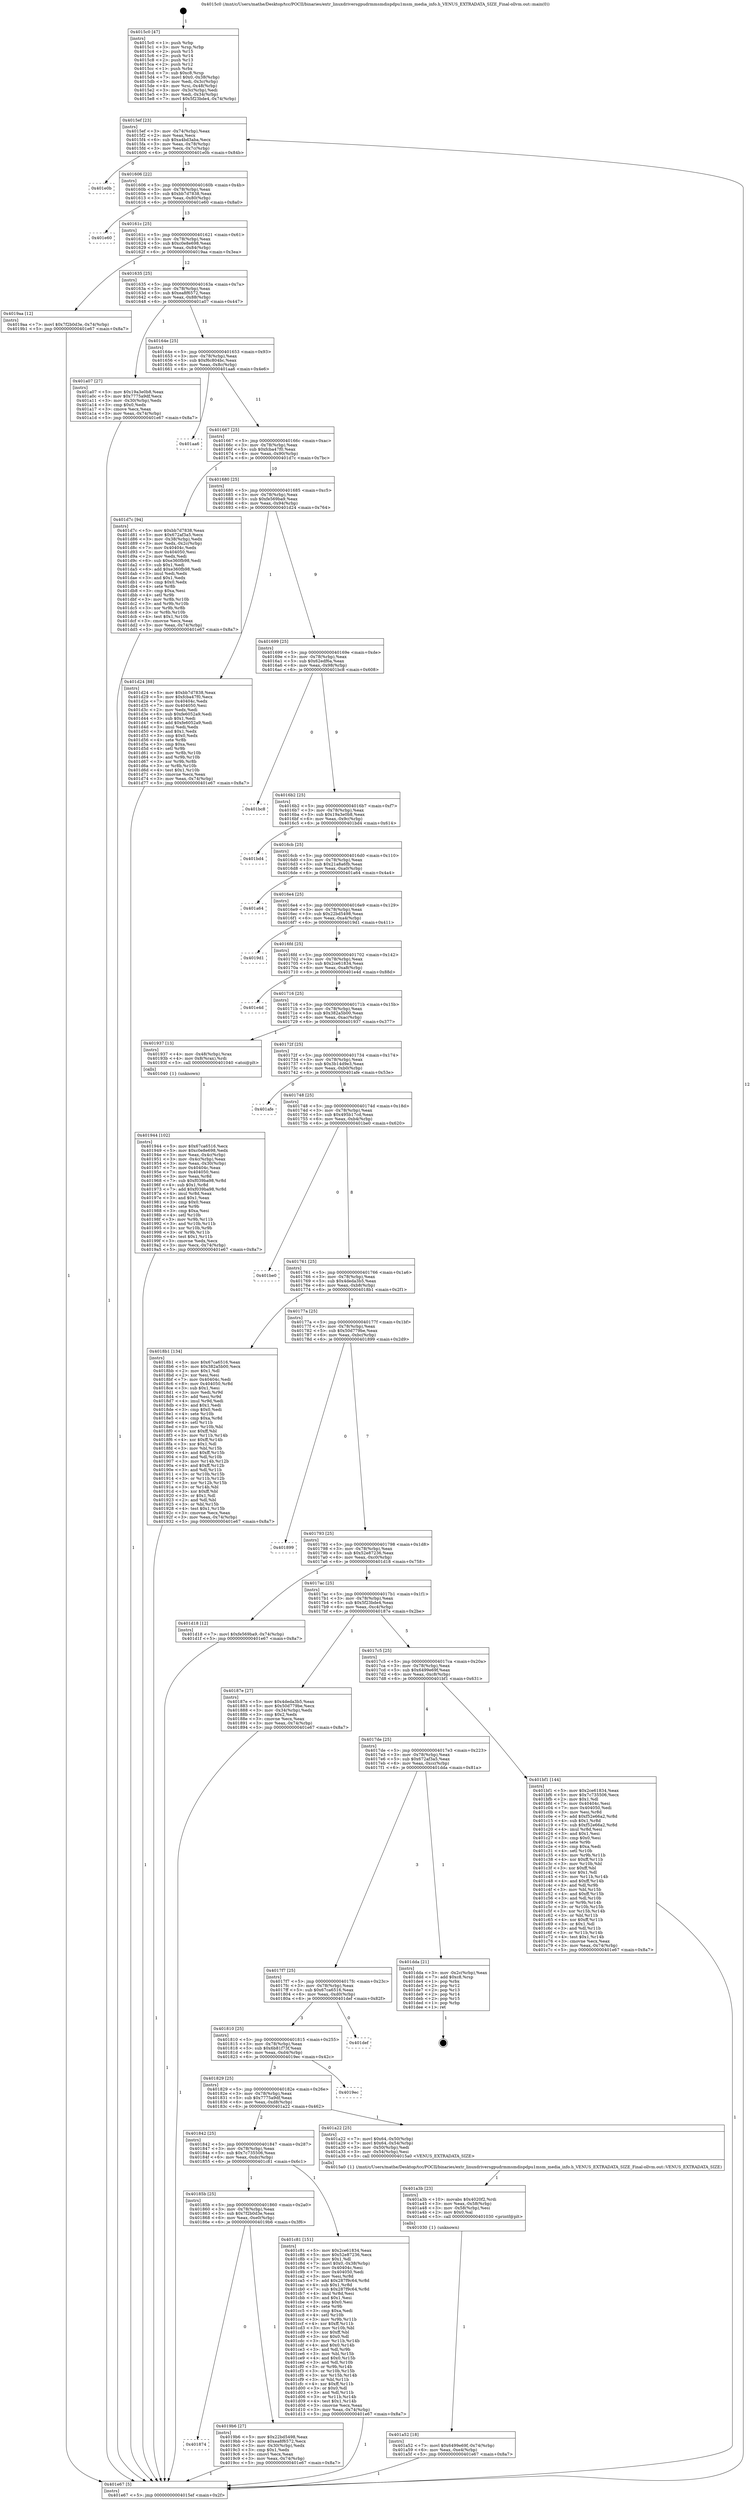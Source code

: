 digraph "0x4015c0" {
  label = "0x4015c0 (/mnt/c/Users/mathe/Desktop/tcc/POCII/binaries/extr_linuxdriversgpudrmmsmdispdpu1msm_media_info.h_VENUS_EXTRADATA_SIZE_Final-ollvm.out::main(0))"
  labelloc = "t"
  node[shape=record]

  Entry [label="",width=0.3,height=0.3,shape=circle,fillcolor=black,style=filled]
  "0x4015ef" [label="{
     0x4015ef [23]\l
     | [instrs]\l
     &nbsp;&nbsp;0x4015ef \<+3\>: mov -0x74(%rbp),%eax\l
     &nbsp;&nbsp;0x4015f2 \<+2\>: mov %eax,%ecx\l
     &nbsp;&nbsp;0x4015f4 \<+6\>: sub $0xa4bd3aba,%ecx\l
     &nbsp;&nbsp;0x4015fa \<+3\>: mov %eax,-0x78(%rbp)\l
     &nbsp;&nbsp;0x4015fd \<+3\>: mov %ecx,-0x7c(%rbp)\l
     &nbsp;&nbsp;0x401600 \<+6\>: je 0000000000401e0b \<main+0x84b\>\l
  }"]
  "0x401e0b" [label="{
     0x401e0b\l
  }", style=dashed]
  "0x401606" [label="{
     0x401606 [22]\l
     | [instrs]\l
     &nbsp;&nbsp;0x401606 \<+5\>: jmp 000000000040160b \<main+0x4b\>\l
     &nbsp;&nbsp;0x40160b \<+3\>: mov -0x78(%rbp),%eax\l
     &nbsp;&nbsp;0x40160e \<+5\>: sub $0xbb7d7838,%eax\l
     &nbsp;&nbsp;0x401613 \<+3\>: mov %eax,-0x80(%rbp)\l
     &nbsp;&nbsp;0x401616 \<+6\>: je 0000000000401e60 \<main+0x8a0\>\l
  }"]
  Exit [label="",width=0.3,height=0.3,shape=circle,fillcolor=black,style=filled,peripheries=2]
  "0x401e60" [label="{
     0x401e60\l
  }", style=dashed]
  "0x40161c" [label="{
     0x40161c [25]\l
     | [instrs]\l
     &nbsp;&nbsp;0x40161c \<+5\>: jmp 0000000000401621 \<main+0x61\>\l
     &nbsp;&nbsp;0x401621 \<+3\>: mov -0x78(%rbp),%eax\l
     &nbsp;&nbsp;0x401624 \<+5\>: sub $0xc0e8e698,%eax\l
     &nbsp;&nbsp;0x401629 \<+6\>: mov %eax,-0x84(%rbp)\l
     &nbsp;&nbsp;0x40162f \<+6\>: je 00000000004019aa \<main+0x3ea\>\l
  }"]
  "0x401a52" [label="{
     0x401a52 [18]\l
     | [instrs]\l
     &nbsp;&nbsp;0x401a52 \<+7\>: movl $0x6499e69f,-0x74(%rbp)\l
     &nbsp;&nbsp;0x401a59 \<+6\>: mov %eax,-0xe4(%rbp)\l
     &nbsp;&nbsp;0x401a5f \<+5\>: jmp 0000000000401e67 \<main+0x8a7\>\l
  }"]
  "0x4019aa" [label="{
     0x4019aa [12]\l
     | [instrs]\l
     &nbsp;&nbsp;0x4019aa \<+7\>: movl $0x7f2b0d3e,-0x74(%rbp)\l
     &nbsp;&nbsp;0x4019b1 \<+5\>: jmp 0000000000401e67 \<main+0x8a7\>\l
  }"]
  "0x401635" [label="{
     0x401635 [25]\l
     | [instrs]\l
     &nbsp;&nbsp;0x401635 \<+5\>: jmp 000000000040163a \<main+0x7a\>\l
     &nbsp;&nbsp;0x40163a \<+3\>: mov -0x78(%rbp),%eax\l
     &nbsp;&nbsp;0x40163d \<+5\>: sub $0xea8f6572,%eax\l
     &nbsp;&nbsp;0x401642 \<+6\>: mov %eax,-0x88(%rbp)\l
     &nbsp;&nbsp;0x401648 \<+6\>: je 0000000000401a07 \<main+0x447\>\l
  }"]
  "0x401a3b" [label="{
     0x401a3b [23]\l
     | [instrs]\l
     &nbsp;&nbsp;0x401a3b \<+10\>: movabs $0x4020f2,%rdi\l
     &nbsp;&nbsp;0x401a45 \<+3\>: mov %eax,-0x58(%rbp)\l
     &nbsp;&nbsp;0x401a48 \<+3\>: mov -0x58(%rbp),%esi\l
     &nbsp;&nbsp;0x401a4b \<+2\>: mov $0x0,%al\l
     &nbsp;&nbsp;0x401a4d \<+5\>: call 0000000000401030 \<printf@plt\>\l
     | [calls]\l
     &nbsp;&nbsp;0x401030 \{1\} (unknown)\l
  }"]
  "0x401a07" [label="{
     0x401a07 [27]\l
     | [instrs]\l
     &nbsp;&nbsp;0x401a07 \<+5\>: mov $0x19a3e0b8,%eax\l
     &nbsp;&nbsp;0x401a0c \<+5\>: mov $0x7775a9df,%ecx\l
     &nbsp;&nbsp;0x401a11 \<+3\>: mov -0x30(%rbp),%edx\l
     &nbsp;&nbsp;0x401a14 \<+3\>: cmp $0x0,%edx\l
     &nbsp;&nbsp;0x401a17 \<+3\>: cmove %ecx,%eax\l
     &nbsp;&nbsp;0x401a1a \<+3\>: mov %eax,-0x74(%rbp)\l
     &nbsp;&nbsp;0x401a1d \<+5\>: jmp 0000000000401e67 \<main+0x8a7\>\l
  }"]
  "0x40164e" [label="{
     0x40164e [25]\l
     | [instrs]\l
     &nbsp;&nbsp;0x40164e \<+5\>: jmp 0000000000401653 \<main+0x93\>\l
     &nbsp;&nbsp;0x401653 \<+3\>: mov -0x78(%rbp),%eax\l
     &nbsp;&nbsp;0x401656 \<+5\>: sub $0xf6c804bc,%eax\l
     &nbsp;&nbsp;0x40165b \<+6\>: mov %eax,-0x8c(%rbp)\l
     &nbsp;&nbsp;0x401661 \<+6\>: je 0000000000401aa6 \<main+0x4e6\>\l
  }"]
  "0x401874" [label="{
     0x401874\l
  }", style=dashed]
  "0x401aa6" [label="{
     0x401aa6\l
  }", style=dashed]
  "0x401667" [label="{
     0x401667 [25]\l
     | [instrs]\l
     &nbsp;&nbsp;0x401667 \<+5\>: jmp 000000000040166c \<main+0xac\>\l
     &nbsp;&nbsp;0x40166c \<+3\>: mov -0x78(%rbp),%eax\l
     &nbsp;&nbsp;0x40166f \<+5\>: sub $0xfcba47f0,%eax\l
     &nbsp;&nbsp;0x401674 \<+6\>: mov %eax,-0x90(%rbp)\l
     &nbsp;&nbsp;0x40167a \<+6\>: je 0000000000401d7c \<main+0x7bc\>\l
  }"]
  "0x4019b6" [label="{
     0x4019b6 [27]\l
     | [instrs]\l
     &nbsp;&nbsp;0x4019b6 \<+5\>: mov $0x22bd5498,%eax\l
     &nbsp;&nbsp;0x4019bb \<+5\>: mov $0xea8f6572,%ecx\l
     &nbsp;&nbsp;0x4019c0 \<+3\>: mov -0x30(%rbp),%edx\l
     &nbsp;&nbsp;0x4019c3 \<+3\>: cmp $0x1,%edx\l
     &nbsp;&nbsp;0x4019c6 \<+3\>: cmovl %ecx,%eax\l
     &nbsp;&nbsp;0x4019c9 \<+3\>: mov %eax,-0x74(%rbp)\l
     &nbsp;&nbsp;0x4019cc \<+5\>: jmp 0000000000401e67 \<main+0x8a7\>\l
  }"]
  "0x401d7c" [label="{
     0x401d7c [94]\l
     | [instrs]\l
     &nbsp;&nbsp;0x401d7c \<+5\>: mov $0xbb7d7838,%eax\l
     &nbsp;&nbsp;0x401d81 \<+5\>: mov $0x672af3a5,%ecx\l
     &nbsp;&nbsp;0x401d86 \<+3\>: mov -0x38(%rbp),%edx\l
     &nbsp;&nbsp;0x401d89 \<+3\>: mov %edx,-0x2c(%rbp)\l
     &nbsp;&nbsp;0x401d8c \<+7\>: mov 0x40404c,%edx\l
     &nbsp;&nbsp;0x401d93 \<+7\>: mov 0x404050,%esi\l
     &nbsp;&nbsp;0x401d9a \<+2\>: mov %edx,%edi\l
     &nbsp;&nbsp;0x401d9c \<+6\>: sub $0xe360fb98,%edi\l
     &nbsp;&nbsp;0x401da2 \<+3\>: sub $0x1,%edi\l
     &nbsp;&nbsp;0x401da5 \<+6\>: add $0xe360fb98,%edi\l
     &nbsp;&nbsp;0x401dab \<+3\>: imul %edi,%edx\l
     &nbsp;&nbsp;0x401dae \<+3\>: and $0x1,%edx\l
     &nbsp;&nbsp;0x401db1 \<+3\>: cmp $0x0,%edx\l
     &nbsp;&nbsp;0x401db4 \<+4\>: sete %r8b\l
     &nbsp;&nbsp;0x401db8 \<+3\>: cmp $0xa,%esi\l
     &nbsp;&nbsp;0x401dbb \<+4\>: setl %r9b\l
     &nbsp;&nbsp;0x401dbf \<+3\>: mov %r8b,%r10b\l
     &nbsp;&nbsp;0x401dc2 \<+3\>: and %r9b,%r10b\l
     &nbsp;&nbsp;0x401dc5 \<+3\>: xor %r9b,%r8b\l
     &nbsp;&nbsp;0x401dc8 \<+3\>: or %r8b,%r10b\l
     &nbsp;&nbsp;0x401dcb \<+4\>: test $0x1,%r10b\l
     &nbsp;&nbsp;0x401dcf \<+3\>: cmovne %ecx,%eax\l
     &nbsp;&nbsp;0x401dd2 \<+3\>: mov %eax,-0x74(%rbp)\l
     &nbsp;&nbsp;0x401dd5 \<+5\>: jmp 0000000000401e67 \<main+0x8a7\>\l
  }"]
  "0x401680" [label="{
     0x401680 [25]\l
     | [instrs]\l
     &nbsp;&nbsp;0x401680 \<+5\>: jmp 0000000000401685 \<main+0xc5\>\l
     &nbsp;&nbsp;0x401685 \<+3\>: mov -0x78(%rbp),%eax\l
     &nbsp;&nbsp;0x401688 \<+5\>: sub $0xfe569ba9,%eax\l
     &nbsp;&nbsp;0x40168d \<+6\>: mov %eax,-0x94(%rbp)\l
     &nbsp;&nbsp;0x401693 \<+6\>: je 0000000000401d24 \<main+0x764\>\l
  }"]
  "0x40185b" [label="{
     0x40185b [25]\l
     | [instrs]\l
     &nbsp;&nbsp;0x40185b \<+5\>: jmp 0000000000401860 \<main+0x2a0\>\l
     &nbsp;&nbsp;0x401860 \<+3\>: mov -0x78(%rbp),%eax\l
     &nbsp;&nbsp;0x401863 \<+5\>: sub $0x7f2b0d3e,%eax\l
     &nbsp;&nbsp;0x401868 \<+6\>: mov %eax,-0xe0(%rbp)\l
     &nbsp;&nbsp;0x40186e \<+6\>: je 00000000004019b6 \<main+0x3f6\>\l
  }"]
  "0x401d24" [label="{
     0x401d24 [88]\l
     | [instrs]\l
     &nbsp;&nbsp;0x401d24 \<+5\>: mov $0xbb7d7838,%eax\l
     &nbsp;&nbsp;0x401d29 \<+5\>: mov $0xfcba47f0,%ecx\l
     &nbsp;&nbsp;0x401d2e \<+7\>: mov 0x40404c,%edx\l
     &nbsp;&nbsp;0x401d35 \<+7\>: mov 0x404050,%esi\l
     &nbsp;&nbsp;0x401d3c \<+2\>: mov %edx,%edi\l
     &nbsp;&nbsp;0x401d3e \<+6\>: sub $0xfe6052a9,%edi\l
     &nbsp;&nbsp;0x401d44 \<+3\>: sub $0x1,%edi\l
     &nbsp;&nbsp;0x401d47 \<+6\>: add $0xfe6052a9,%edi\l
     &nbsp;&nbsp;0x401d4d \<+3\>: imul %edi,%edx\l
     &nbsp;&nbsp;0x401d50 \<+3\>: and $0x1,%edx\l
     &nbsp;&nbsp;0x401d53 \<+3\>: cmp $0x0,%edx\l
     &nbsp;&nbsp;0x401d56 \<+4\>: sete %r8b\l
     &nbsp;&nbsp;0x401d5a \<+3\>: cmp $0xa,%esi\l
     &nbsp;&nbsp;0x401d5d \<+4\>: setl %r9b\l
     &nbsp;&nbsp;0x401d61 \<+3\>: mov %r8b,%r10b\l
     &nbsp;&nbsp;0x401d64 \<+3\>: and %r9b,%r10b\l
     &nbsp;&nbsp;0x401d67 \<+3\>: xor %r9b,%r8b\l
     &nbsp;&nbsp;0x401d6a \<+3\>: or %r8b,%r10b\l
     &nbsp;&nbsp;0x401d6d \<+4\>: test $0x1,%r10b\l
     &nbsp;&nbsp;0x401d71 \<+3\>: cmovne %ecx,%eax\l
     &nbsp;&nbsp;0x401d74 \<+3\>: mov %eax,-0x74(%rbp)\l
     &nbsp;&nbsp;0x401d77 \<+5\>: jmp 0000000000401e67 \<main+0x8a7\>\l
  }"]
  "0x401699" [label="{
     0x401699 [25]\l
     | [instrs]\l
     &nbsp;&nbsp;0x401699 \<+5\>: jmp 000000000040169e \<main+0xde\>\l
     &nbsp;&nbsp;0x40169e \<+3\>: mov -0x78(%rbp),%eax\l
     &nbsp;&nbsp;0x4016a1 \<+5\>: sub $0x62edf6a,%eax\l
     &nbsp;&nbsp;0x4016a6 \<+6\>: mov %eax,-0x98(%rbp)\l
     &nbsp;&nbsp;0x4016ac \<+6\>: je 0000000000401bc8 \<main+0x608\>\l
  }"]
  "0x401c81" [label="{
     0x401c81 [151]\l
     | [instrs]\l
     &nbsp;&nbsp;0x401c81 \<+5\>: mov $0x2ce61834,%eax\l
     &nbsp;&nbsp;0x401c86 \<+5\>: mov $0x52e87236,%ecx\l
     &nbsp;&nbsp;0x401c8b \<+2\>: mov $0x1,%dl\l
     &nbsp;&nbsp;0x401c8d \<+7\>: movl $0x0,-0x38(%rbp)\l
     &nbsp;&nbsp;0x401c94 \<+7\>: mov 0x40404c,%esi\l
     &nbsp;&nbsp;0x401c9b \<+7\>: mov 0x404050,%edi\l
     &nbsp;&nbsp;0x401ca2 \<+3\>: mov %esi,%r8d\l
     &nbsp;&nbsp;0x401ca5 \<+7\>: add $0x287f9c64,%r8d\l
     &nbsp;&nbsp;0x401cac \<+4\>: sub $0x1,%r8d\l
     &nbsp;&nbsp;0x401cb0 \<+7\>: sub $0x287f9c64,%r8d\l
     &nbsp;&nbsp;0x401cb7 \<+4\>: imul %r8d,%esi\l
     &nbsp;&nbsp;0x401cbb \<+3\>: and $0x1,%esi\l
     &nbsp;&nbsp;0x401cbe \<+3\>: cmp $0x0,%esi\l
     &nbsp;&nbsp;0x401cc1 \<+4\>: sete %r9b\l
     &nbsp;&nbsp;0x401cc5 \<+3\>: cmp $0xa,%edi\l
     &nbsp;&nbsp;0x401cc8 \<+4\>: setl %r10b\l
     &nbsp;&nbsp;0x401ccc \<+3\>: mov %r9b,%r11b\l
     &nbsp;&nbsp;0x401ccf \<+4\>: xor $0xff,%r11b\l
     &nbsp;&nbsp;0x401cd3 \<+3\>: mov %r10b,%bl\l
     &nbsp;&nbsp;0x401cd6 \<+3\>: xor $0xff,%bl\l
     &nbsp;&nbsp;0x401cd9 \<+3\>: xor $0x0,%dl\l
     &nbsp;&nbsp;0x401cdc \<+3\>: mov %r11b,%r14b\l
     &nbsp;&nbsp;0x401cdf \<+4\>: and $0x0,%r14b\l
     &nbsp;&nbsp;0x401ce3 \<+3\>: and %dl,%r9b\l
     &nbsp;&nbsp;0x401ce6 \<+3\>: mov %bl,%r15b\l
     &nbsp;&nbsp;0x401ce9 \<+4\>: and $0x0,%r15b\l
     &nbsp;&nbsp;0x401ced \<+3\>: and %dl,%r10b\l
     &nbsp;&nbsp;0x401cf0 \<+3\>: or %r9b,%r14b\l
     &nbsp;&nbsp;0x401cf3 \<+3\>: or %r10b,%r15b\l
     &nbsp;&nbsp;0x401cf6 \<+3\>: xor %r15b,%r14b\l
     &nbsp;&nbsp;0x401cf9 \<+3\>: or %bl,%r11b\l
     &nbsp;&nbsp;0x401cfc \<+4\>: xor $0xff,%r11b\l
     &nbsp;&nbsp;0x401d00 \<+3\>: or $0x0,%dl\l
     &nbsp;&nbsp;0x401d03 \<+3\>: and %dl,%r11b\l
     &nbsp;&nbsp;0x401d06 \<+3\>: or %r11b,%r14b\l
     &nbsp;&nbsp;0x401d09 \<+4\>: test $0x1,%r14b\l
     &nbsp;&nbsp;0x401d0d \<+3\>: cmovne %ecx,%eax\l
     &nbsp;&nbsp;0x401d10 \<+3\>: mov %eax,-0x74(%rbp)\l
     &nbsp;&nbsp;0x401d13 \<+5\>: jmp 0000000000401e67 \<main+0x8a7\>\l
  }"]
  "0x401bc8" [label="{
     0x401bc8\l
  }", style=dashed]
  "0x4016b2" [label="{
     0x4016b2 [25]\l
     | [instrs]\l
     &nbsp;&nbsp;0x4016b2 \<+5\>: jmp 00000000004016b7 \<main+0xf7\>\l
     &nbsp;&nbsp;0x4016b7 \<+3\>: mov -0x78(%rbp),%eax\l
     &nbsp;&nbsp;0x4016ba \<+5\>: sub $0x19a3e0b8,%eax\l
     &nbsp;&nbsp;0x4016bf \<+6\>: mov %eax,-0x9c(%rbp)\l
     &nbsp;&nbsp;0x4016c5 \<+6\>: je 0000000000401bd4 \<main+0x614\>\l
  }"]
  "0x401842" [label="{
     0x401842 [25]\l
     | [instrs]\l
     &nbsp;&nbsp;0x401842 \<+5\>: jmp 0000000000401847 \<main+0x287\>\l
     &nbsp;&nbsp;0x401847 \<+3\>: mov -0x78(%rbp),%eax\l
     &nbsp;&nbsp;0x40184a \<+5\>: sub $0x7c735506,%eax\l
     &nbsp;&nbsp;0x40184f \<+6\>: mov %eax,-0xdc(%rbp)\l
     &nbsp;&nbsp;0x401855 \<+6\>: je 0000000000401c81 \<main+0x6c1\>\l
  }"]
  "0x401bd4" [label="{
     0x401bd4\l
  }", style=dashed]
  "0x4016cb" [label="{
     0x4016cb [25]\l
     | [instrs]\l
     &nbsp;&nbsp;0x4016cb \<+5\>: jmp 00000000004016d0 \<main+0x110\>\l
     &nbsp;&nbsp;0x4016d0 \<+3\>: mov -0x78(%rbp),%eax\l
     &nbsp;&nbsp;0x4016d3 \<+5\>: sub $0x21a8a6fb,%eax\l
     &nbsp;&nbsp;0x4016d8 \<+6\>: mov %eax,-0xa0(%rbp)\l
     &nbsp;&nbsp;0x4016de \<+6\>: je 0000000000401a64 \<main+0x4a4\>\l
  }"]
  "0x401a22" [label="{
     0x401a22 [25]\l
     | [instrs]\l
     &nbsp;&nbsp;0x401a22 \<+7\>: movl $0x64,-0x50(%rbp)\l
     &nbsp;&nbsp;0x401a29 \<+7\>: movl $0x64,-0x54(%rbp)\l
     &nbsp;&nbsp;0x401a30 \<+3\>: mov -0x50(%rbp),%edi\l
     &nbsp;&nbsp;0x401a33 \<+3\>: mov -0x54(%rbp),%esi\l
     &nbsp;&nbsp;0x401a36 \<+5\>: call 00000000004015a0 \<VENUS_EXTRADATA_SIZE\>\l
     | [calls]\l
     &nbsp;&nbsp;0x4015a0 \{1\} (/mnt/c/Users/mathe/Desktop/tcc/POCII/binaries/extr_linuxdriversgpudrmmsmdispdpu1msm_media_info.h_VENUS_EXTRADATA_SIZE_Final-ollvm.out::VENUS_EXTRADATA_SIZE)\l
  }"]
  "0x401a64" [label="{
     0x401a64\l
  }", style=dashed]
  "0x4016e4" [label="{
     0x4016e4 [25]\l
     | [instrs]\l
     &nbsp;&nbsp;0x4016e4 \<+5\>: jmp 00000000004016e9 \<main+0x129\>\l
     &nbsp;&nbsp;0x4016e9 \<+3\>: mov -0x78(%rbp),%eax\l
     &nbsp;&nbsp;0x4016ec \<+5\>: sub $0x22bd5498,%eax\l
     &nbsp;&nbsp;0x4016f1 \<+6\>: mov %eax,-0xa4(%rbp)\l
     &nbsp;&nbsp;0x4016f7 \<+6\>: je 00000000004019d1 \<main+0x411\>\l
  }"]
  "0x401829" [label="{
     0x401829 [25]\l
     | [instrs]\l
     &nbsp;&nbsp;0x401829 \<+5\>: jmp 000000000040182e \<main+0x26e\>\l
     &nbsp;&nbsp;0x40182e \<+3\>: mov -0x78(%rbp),%eax\l
     &nbsp;&nbsp;0x401831 \<+5\>: sub $0x7775a9df,%eax\l
     &nbsp;&nbsp;0x401836 \<+6\>: mov %eax,-0xd8(%rbp)\l
     &nbsp;&nbsp;0x40183c \<+6\>: je 0000000000401a22 \<main+0x462\>\l
  }"]
  "0x4019d1" [label="{
     0x4019d1\l
  }", style=dashed]
  "0x4016fd" [label="{
     0x4016fd [25]\l
     | [instrs]\l
     &nbsp;&nbsp;0x4016fd \<+5\>: jmp 0000000000401702 \<main+0x142\>\l
     &nbsp;&nbsp;0x401702 \<+3\>: mov -0x78(%rbp),%eax\l
     &nbsp;&nbsp;0x401705 \<+5\>: sub $0x2ce61834,%eax\l
     &nbsp;&nbsp;0x40170a \<+6\>: mov %eax,-0xa8(%rbp)\l
     &nbsp;&nbsp;0x401710 \<+6\>: je 0000000000401e4d \<main+0x88d\>\l
  }"]
  "0x4019ec" [label="{
     0x4019ec\l
  }", style=dashed]
  "0x401e4d" [label="{
     0x401e4d\l
  }", style=dashed]
  "0x401716" [label="{
     0x401716 [25]\l
     | [instrs]\l
     &nbsp;&nbsp;0x401716 \<+5\>: jmp 000000000040171b \<main+0x15b\>\l
     &nbsp;&nbsp;0x40171b \<+3\>: mov -0x78(%rbp),%eax\l
     &nbsp;&nbsp;0x40171e \<+5\>: sub $0x382a5b00,%eax\l
     &nbsp;&nbsp;0x401723 \<+6\>: mov %eax,-0xac(%rbp)\l
     &nbsp;&nbsp;0x401729 \<+6\>: je 0000000000401937 \<main+0x377\>\l
  }"]
  "0x401810" [label="{
     0x401810 [25]\l
     | [instrs]\l
     &nbsp;&nbsp;0x401810 \<+5\>: jmp 0000000000401815 \<main+0x255\>\l
     &nbsp;&nbsp;0x401815 \<+3\>: mov -0x78(%rbp),%eax\l
     &nbsp;&nbsp;0x401818 \<+5\>: sub $0x6b81f73f,%eax\l
     &nbsp;&nbsp;0x40181d \<+6\>: mov %eax,-0xd4(%rbp)\l
     &nbsp;&nbsp;0x401823 \<+6\>: je 00000000004019ec \<main+0x42c\>\l
  }"]
  "0x401937" [label="{
     0x401937 [13]\l
     | [instrs]\l
     &nbsp;&nbsp;0x401937 \<+4\>: mov -0x48(%rbp),%rax\l
     &nbsp;&nbsp;0x40193b \<+4\>: mov 0x8(%rax),%rdi\l
     &nbsp;&nbsp;0x40193f \<+5\>: call 0000000000401040 \<atoi@plt\>\l
     | [calls]\l
     &nbsp;&nbsp;0x401040 \{1\} (unknown)\l
  }"]
  "0x40172f" [label="{
     0x40172f [25]\l
     | [instrs]\l
     &nbsp;&nbsp;0x40172f \<+5\>: jmp 0000000000401734 \<main+0x174\>\l
     &nbsp;&nbsp;0x401734 \<+3\>: mov -0x78(%rbp),%eax\l
     &nbsp;&nbsp;0x401737 \<+5\>: sub $0x3b14d9e3,%eax\l
     &nbsp;&nbsp;0x40173c \<+6\>: mov %eax,-0xb0(%rbp)\l
     &nbsp;&nbsp;0x401742 \<+6\>: je 0000000000401afe \<main+0x53e\>\l
  }"]
  "0x401def" [label="{
     0x401def\l
  }", style=dashed]
  "0x401afe" [label="{
     0x401afe\l
  }", style=dashed]
  "0x401748" [label="{
     0x401748 [25]\l
     | [instrs]\l
     &nbsp;&nbsp;0x401748 \<+5\>: jmp 000000000040174d \<main+0x18d\>\l
     &nbsp;&nbsp;0x40174d \<+3\>: mov -0x78(%rbp),%eax\l
     &nbsp;&nbsp;0x401750 \<+5\>: sub $0x495b17cd,%eax\l
     &nbsp;&nbsp;0x401755 \<+6\>: mov %eax,-0xb4(%rbp)\l
     &nbsp;&nbsp;0x40175b \<+6\>: je 0000000000401be0 \<main+0x620\>\l
  }"]
  "0x4017f7" [label="{
     0x4017f7 [25]\l
     | [instrs]\l
     &nbsp;&nbsp;0x4017f7 \<+5\>: jmp 00000000004017fc \<main+0x23c\>\l
     &nbsp;&nbsp;0x4017fc \<+3\>: mov -0x78(%rbp),%eax\l
     &nbsp;&nbsp;0x4017ff \<+5\>: sub $0x67ca6516,%eax\l
     &nbsp;&nbsp;0x401804 \<+6\>: mov %eax,-0xd0(%rbp)\l
     &nbsp;&nbsp;0x40180a \<+6\>: je 0000000000401def \<main+0x82f\>\l
  }"]
  "0x401be0" [label="{
     0x401be0\l
  }", style=dashed]
  "0x401761" [label="{
     0x401761 [25]\l
     | [instrs]\l
     &nbsp;&nbsp;0x401761 \<+5\>: jmp 0000000000401766 \<main+0x1a6\>\l
     &nbsp;&nbsp;0x401766 \<+3\>: mov -0x78(%rbp),%eax\l
     &nbsp;&nbsp;0x401769 \<+5\>: sub $0x4deda3b5,%eax\l
     &nbsp;&nbsp;0x40176e \<+6\>: mov %eax,-0xb8(%rbp)\l
     &nbsp;&nbsp;0x401774 \<+6\>: je 00000000004018b1 \<main+0x2f1\>\l
  }"]
  "0x401dda" [label="{
     0x401dda [21]\l
     | [instrs]\l
     &nbsp;&nbsp;0x401dda \<+3\>: mov -0x2c(%rbp),%eax\l
     &nbsp;&nbsp;0x401ddd \<+7\>: add $0xc8,%rsp\l
     &nbsp;&nbsp;0x401de4 \<+1\>: pop %rbx\l
     &nbsp;&nbsp;0x401de5 \<+2\>: pop %r12\l
     &nbsp;&nbsp;0x401de7 \<+2\>: pop %r13\l
     &nbsp;&nbsp;0x401de9 \<+2\>: pop %r14\l
     &nbsp;&nbsp;0x401deb \<+2\>: pop %r15\l
     &nbsp;&nbsp;0x401ded \<+1\>: pop %rbp\l
     &nbsp;&nbsp;0x401dee \<+1\>: ret\l
  }"]
  "0x4018b1" [label="{
     0x4018b1 [134]\l
     | [instrs]\l
     &nbsp;&nbsp;0x4018b1 \<+5\>: mov $0x67ca6516,%eax\l
     &nbsp;&nbsp;0x4018b6 \<+5\>: mov $0x382a5b00,%ecx\l
     &nbsp;&nbsp;0x4018bb \<+2\>: mov $0x1,%dl\l
     &nbsp;&nbsp;0x4018bd \<+2\>: xor %esi,%esi\l
     &nbsp;&nbsp;0x4018bf \<+7\>: mov 0x40404c,%edi\l
     &nbsp;&nbsp;0x4018c6 \<+8\>: mov 0x404050,%r8d\l
     &nbsp;&nbsp;0x4018ce \<+3\>: sub $0x1,%esi\l
     &nbsp;&nbsp;0x4018d1 \<+3\>: mov %edi,%r9d\l
     &nbsp;&nbsp;0x4018d4 \<+3\>: add %esi,%r9d\l
     &nbsp;&nbsp;0x4018d7 \<+4\>: imul %r9d,%edi\l
     &nbsp;&nbsp;0x4018db \<+3\>: and $0x1,%edi\l
     &nbsp;&nbsp;0x4018de \<+3\>: cmp $0x0,%edi\l
     &nbsp;&nbsp;0x4018e1 \<+4\>: sete %r10b\l
     &nbsp;&nbsp;0x4018e5 \<+4\>: cmp $0xa,%r8d\l
     &nbsp;&nbsp;0x4018e9 \<+4\>: setl %r11b\l
     &nbsp;&nbsp;0x4018ed \<+3\>: mov %r10b,%bl\l
     &nbsp;&nbsp;0x4018f0 \<+3\>: xor $0xff,%bl\l
     &nbsp;&nbsp;0x4018f3 \<+3\>: mov %r11b,%r14b\l
     &nbsp;&nbsp;0x4018f6 \<+4\>: xor $0xff,%r14b\l
     &nbsp;&nbsp;0x4018fa \<+3\>: xor $0x1,%dl\l
     &nbsp;&nbsp;0x4018fd \<+3\>: mov %bl,%r15b\l
     &nbsp;&nbsp;0x401900 \<+4\>: and $0xff,%r15b\l
     &nbsp;&nbsp;0x401904 \<+3\>: and %dl,%r10b\l
     &nbsp;&nbsp;0x401907 \<+3\>: mov %r14b,%r12b\l
     &nbsp;&nbsp;0x40190a \<+4\>: and $0xff,%r12b\l
     &nbsp;&nbsp;0x40190e \<+3\>: and %dl,%r11b\l
     &nbsp;&nbsp;0x401911 \<+3\>: or %r10b,%r15b\l
     &nbsp;&nbsp;0x401914 \<+3\>: or %r11b,%r12b\l
     &nbsp;&nbsp;0x401917 \<+3\>: xor %r12b,%r15b\l
     &nbsp;&nbsp;0x40191a \<+3\>: or %r14b,%bl\l
     &nbsp;&nbsp;0x40191d \<+3\>: xor $0xff,%bl\l
     &nbsp;&nbsp;0x401920 \<+3\>: or $0x1,%dl\l
     &nbsp;&nbsp;0x401923 \<+2\>: and %dl,%bl\l
     &nbsp;&nbsp;0x401925 \<+3\>: or %bl,%r15b\l
     &nbsp;&nbsp;0x401928 \<+4\>: test $0x1,%r15b\l
     &nbsp;&nbsp;0x40192c \<+3\>: cmovne %ecx,%eax\l
     &nbsp;&nbsp;0x40192f \<+3\>: mov %eax,-0x74(%rbp)\l
     &nbsp;&nbsp;0x401932 \<+5\>: jmp 0000000000401e67 \<main+0x8a7\>\l
  }"]
  "0x40177a" [label="{
     0x40177a [25]\l
     | [instrs]\l
     &nbsp;&nbsp;0x40177a \<+5\>: jmp 000000000040177f \<main+0x1bf\>\l
     &nbsp;&nbsp;0x40177f \<+3\>: mov -0x78(%rbp),%eax\l
     &nbsp;&nbsp;0x401782 \<+5\>: sub $0x50d779be,%eax\l
     &nbsp;&nbsp;0x401787 \<+6\>: mov %eax,-0xbc(%rbp)\l
     &nbsp;&nbsp;0x40178d \<+6\>: je 0000000000401899 \<main+0x2d9\>\l
  }"]
  "0x4017de" [label="{
     0x4017de [25]\l
     | [instrs]\l
     &nbsp;&nbsp;0x4017de \<+5\>: jmp 00000000004017e3 \<main+0x223\>\l
     &nbsp;&nbsp;0x4017e3 \<+3\>: mov -0x78(%rbp),%eax\l
     &nbsp;&nbsp;0x4017e6 \<+5\>: sub $0x672af3a5,%eax\l
     &nbsp;&nbsp;0x4017eb \<+6\>: mov %eax,-0xcc(%rbp)\l
     &nbsp;&nbsp;0x4017f1 \<+6\>: je 0000000000401dda \<main+0x81a\>\l
  }"]
  "0x401899" [label="{
     0x401899\l
  }", style=dashed]
  "0x401793" [label="{
     0x401793 [25]\l
     | [instrs]\l
     &nbsp;&nbsp;0x401793 \<+5\>: jmp 0000000000401798 \<main+0x1d8\>\l
     &nbsp;&nbsp;0x401798 \<+3\>: mov -0x78(%rbp),%eax\l
     &nbsp;&nbsp;0x40179b \<+5\>: sub $0x52e87236,%eax\l
     &nbsp;&nbsp;0x4017a0 \<+6\>: mov %eax,-0xc0(%rbp)\l
     &nbsp;&nbsp;0x4017a6 \<+6\>: je 0000000000401d18 \<main+0x758\>\l
  }"]
  "0x401bf1" [label="{
     0x401bf1 [144]\l
     | [instrs]\l
     &nbsp;&nbsp;0x401bf1 \<+5\>: mov $0x2ce61834,%eax\l
     &nbsp;&nbsp;0x401bf6 \<+5\>: mov $0x7c735506,%ecx\l
     &nbsp;&nbsp;0x401bfb \<+2\>: mov $0x1,%dl\l
     &nbsp;&nbsp;0x401bfd \<+7\>: mov 0x40404c,%esi\l
     &nbsp;&nbsp;0x401c04 \<+7\>: mov 0x404050,%edi\l
     &nbsp;&nbsp;0x401c0b \<+3\>: mov %esi,%r8d\l
     &nbsp;&nbsp;0x401c0e \<+7\>: add $0xf52e66a2,%r8d\l
     &nbsp;&nbsp;0x401c15 \<+4\>: sub $0x1,%r8d\l
     &nbsp;&nbsp;0x401c19 \<+7\>: sub $0xf52e66a2,%r8d\l
     &nbsp;&nbsp;0x401c20 \<+4\>: imul %r8d,%esi\l
     &nbsp;&nbsp;0x401c24 \<+3\>: and $0x1,%esi\l
     &nbsp;&nbsp;0x401c27 \<+3\>: cmp $0x0,%esi\l
     &nbsp;&nbsp;0x401c2a \<+4\>: sete %r9b\l
     &nbsp;&nbsp;0x401c2e \<+3\>: cmp $0xa,%edi\l
     &nbsp;&nbsp;0x401c31 \<+4\>: setl %r10b\l
     &nbsp;&nbsp;0x401c35 \<+3\>: mov %r9b,%r11b\l
     &nbsp;&nbsp;0x401c38 \<+4\>: xor $0xff,%r11b\l
     &nbsp;&nbsp;0x401c3c \<+3\>: mov %r10b,%bl\l
     &nbsp;&nbsp;0x401c3f \<+3\>: xor $0xff,%bl\l
     &nbsp;&nbsp;0x401c42 \<+3\>: xor $0x1,%dl\l
     &nbsp;&nbsp;0x401c45 \<+3\>: mov %r11b,%r14b\l
     &nbsp;&nbsp;0x401c48 \<+4\>: and $0xff,%r14b\l
     &nbsp;&nbsp;0x401c4c \<+3\>: and %dl,%r9b\l
     &nbsp;&nbsp;0x401c4f \<+3\>: mov %bl,%r15b\l
     &nbsp;&nbsp;0x401c52 \<+4\>: and $0xff,%r15b\l
     &nbsp;&nbsp;0x401c56 \<+3\>: and %dl,%r10b\l
     &nbsp;&nbsp;0x401c59 \<+3\>: or %r9b,%r14b\l
     &nbsp;&nbsp;0x401c5c \<+3\>: or %r10b,%r15b\l
     &nbsp;&nbsp;0x401c5f \<+3\>: xor %r15b,%r14b\l
     &nbsp;&nbsp;0x401c62 \<+3\>: or %bl,%r11b\l
     &nbsp;&nbsp;0x401c65 \<+4\>: xor $0xff,%r11b\l
     &nbsp;&nbsp;0x401c69 \<+3\>: or $0x1,%dl\l
     &nbsp;&nbsp;0x401c6c \<+3\>: and %dl,%r11b\l
     &nbsp;&nbsp;0x401c6f \<+3\>: or %r11b,%r14b\l
     &nbsp;&nbsp;0x401c72 \<+4\>: test $0x1,%r14b\l
     &nbsp;&nbsp;0x401c76 \<+3\>: cmovne %ecx,%eax\l
     &nbsp;&nbsp;0x401c79 \<+3\>: mov %eax,-0x74(%rbp)\l
     &nbsp;&nbsp;0x401c7c \<+5\>: jmp 0000000000401e67 \<main+0x8a7\>\l
  }"]
  "0x401d18" [label="{
     0x401d18 [12]\l
     | [instrs]\l
     &nbsp;&nbsp;0x401d18 \<+7\>: movl $0xfe569ba9,-0x74(%rbp)\l
     &nbsp;&nbsp;0x401d1f \<+5\>: jmp 0000000000401e67 \<main+0x8a7\>\l
  }"]
  "0x4017ac" [label="{
     0x4017ac [25]\l
     | [instrs]\l
     &nbsp;&nbsp;0x4017ac \<+5\>: jmp 00000000004017b1 \<main+0x1f1\>\l
     &nbsp;&nbsp;0x4017b1 \<+3\>: mov -0x78(%rbp),%eax\l
     &nbsp;&nbsp;0x4017b4 \<+5\>: sub $0x5f23bde4,%eax\l
     &nbsp;&nbsp;0x4017b9 \<+6\>: mov %eax,-0xc4(%rbp)\l
     &nbsp;&nbsp;0x4017bf \<+6\>: je 000000000040187e \<main+0x2be\>\l
  }"]
  "0x401944" [label="{
     0x401944 [102]\l
     | [instrs]\l
     &nbsp;&nbsp;0x401944 \<+5\>: mov $0x67ca6516,%ecx\l
     &nbsp;&nbsp;0x401949 \<+5\>: mov $0xc0e8e698,%edx\l
     &nbsp;&nbsp;0x40194e \<+3\>: mov %eax,-0x4c(%rbp)\l
     &nbsp;&nbsp;0x401951 \<+3\>: mov -0x4c(%rbp),%eax\l
     &nbsp;&nbsp;0x401954 \<+3\>: mov %eax,-0x30(%rbp)\l
     &nbsp;&nbsp;0x401957 \<+7\>: mov 0x40404c,%eax\l
     &nbsp;&nbsp;0x40195e \<+7\>: mov 0x404050,%esi\l
     &nbsp;&nbsp;0x401965 \<+3\>: mov %eax,%r8d\l
     &nbsp;&nbsp;0x401968 \<+7\>: sub $0xf039ba98,%r8d\l
     &nbsp;&nbsp;0x40196f \<+4\>: sub $0x1,%r8d\l
     &nbsp;&nbsp;0x401973 \<+7\>: add $0xf039ba98,%r8d\l
     &nbsp;&nbsp;0x40197a \<+4\>: imul %r8d,%eax\l
     &nbsp;&nbsp;0x40197e \<+3\>: and $0x1,%eax\l
     &nbsp;&nbsp;0x401981 \<+3\>: cmp $0x0,%eax\l
     &nbsp;&nbsp;0x401984 \<+4\>: sete %r9b\l
     &nbsp;&nbsp;0x401988 \<+3\>: cmp $0xa,%esi\l
     &nbsp;&nbsp;0x40198b \<+4\>: setl %r10b\l
     &nbsp;&nbsp;0x40198f \<+3\>: mov %r9b,%r11b\l
     &nbsp;&nbsp;0x401992 \<+3\>: and %r10b,%r11b\l
     &nbsp;&nbsp;0x401995 \<+3\>: xor %r10b,%r9b\l
     &nbsp;&nbsp;0x401998 \<+3\>: or %r9b,%r11b\l
     &nbsp;&nbsp;0x40199b \<+4\>: test $0x1,%r11b\l
     &nbsp;&nbsp;0x40199f \<+3\>: cmovne %edx,%ecx\l
     &nbsp;&nbsp;0x4019a2 \<+3\>: mov %ecx,-0x74(%rbp)\l
     &nbsp;&nbsp;0x4019a5 \<+5\>: jmp 0000000000401e67 \<main+0x8a7\>\l
  }"]
  "0x40187e" [label="{
     0x40187e [27]\l
     | [instrs]\l
     &nbsp;&nbsp;0x40187e \<+5\>: mov $0x4deda3b5,%eax\l
     &nbsp;&nbsp;0x401883 \<+5\>: mov $0x50d779be,%ecx\l
     &nbsp;&nbsp;0x401888 \<+3\>: mov -0x34(%rbp),%edx\l
     &nbsp;&nbsp;0x40188b \<+3\>: cmp $0x2,%edx\l
     &nbsp;&nbsp;0x40188e \<+3\>: cmovne %ecx,%eax\l
     &nbsp;&nbsp;0x401891 \<+3\>: mov %eax,-0x74(%rbp)\l
     &nbsp;&nbsp;0x401894 \<+5\>: jmp 0000000000401e67 \<main+0x8a7\>\l
  }"]
  "0x4017c5" [label="{
     0x4017c5 [25]\l
     | [instrs]\l
     &nbsp;&nbsp;0x4017c5 \<+5\>: jmp 00000000004017ca \<main+0x20a\>\l
     &nbsp;&nbsp;0x4017ca \<+3\>: mov -0x78(%rbp),%eax\l
     &nbsp;&nbsp;0x4017cd \<+5\>: sub $0x6499e69f,%eax\l
     &nbsp;&nbsp;0x4017d2 \<+6\>: mov %eax,-0xc8(%rbp)\l
     &nbsp;&nbsp;0x4017d8 \<+6\>: je 0000000000401bf1 \<main+0x631\>\l
  }"]
  "0x401e67" [label="{
     0x401e67 [5]\l
     | [instrs]\l
     &nbsp;&nbsp;0x401e67 \<+5\>: jmp 00000000004015ef \<main+0x2f\>\l
  }"]
  "0x4015c0" [label="{
     0x4015c0 [47]\l
     | [instrs]\l
     &nbsp;&nbsp;0x4015c0 \<+1\>: push %rbp\l
     &nbsp;&nbsp;0x4015c1 \<+3\>: mov %rsp,%rbp\l
     &nbsp;&nbsp;0x4015c4 \<+2\>: push %r15\l
     &nbsp;&nbsp;0x4015c6 \<+2\>: push %r14\l
     &nbsp;&nbsp;0x4015c8 \<+2\>: push %r13\l
     &nbsp;&nbsp;0x4015ca \<+2\>: push %r12\l
     &nbsp;&nbsp;0x4015cc \<+1\>: push %rbx\l
     &nbsp;&nbsp;0x4015cd \<+7\>: sub $0xc8,%rsp\l
     &nbsp;&nbsp;0x4015d4 \<+7\>: movl $0x0,-0x38(%rbp)\l
     &nbsp;&nbsp;0x4015db \<+3\>: mov %edi,-0x3c(%rbp)\l
     &nbsp;&nbsp;0x4015de \<+4\>: mov %rsi,-0x48(%rbp)\l
     &nbsp;&nbsp;0x4015e2 \<+3\>: mov -0x3c(%rbp),%edi\l
     &nbsp;&nbsp;0x4015e5 \<+3\>: mov %edi,-0x34(%rbp)\l
     &nbsp;&nbsp;0x4015e8 \<+7\>: movl $0x5f23bde4,-0x74(%rbp)\l
  }"]
  Entry -> "0x4015c0" [label=" 1"]
  "0x4015ef" -> "0x401e0b" [label=" 0"]
  "0x4015ef" -> "0x401606" [label=" 13"]
  "0x401dda" -> Exit [label=" 1"]
  "0x401606" -> "0x401e60" [label=" 0"]
  "0x401606" -> "0x40161c" [label=" 13"]
  "0x401d7c" -> "0x401e67" [label=" 1"]
  "0x40161c" -> "0x4019aa" [label=" 1"]
  "0x40161c" -> "0x401635" [label=" 12"]
  "0x401d24" -> "0x401e67" [label=" 1"]
  "0x401635" -> "0x401a07" [label=" 1"]
  "0x401635" -> "0x40164e" [label=" 11"]
  "0x401d18" -> "0x401e67" [label=" 1"]
  "0x40164e" -> "0x401aa6" [label=" 0"]
  "0x40164e" -> "0x401667" [label=" 11"]
  "0x401c81" -> "0x401e67" [label=" 1"]
  "0x401667" -> "0x401d7c" [label=" 1"]
  "0x401667" -> "0x401680" [label=" 10"]
  "0x401bf1" -> "0x401e67" [label=" 1"]
  "0x401680" -> "0x401d24" [label=" 1"]
  "0x401680" -> "0x401699" [label=" 9"]
  "0x401a3b" -> "0x401a52" [label=" 1"]
  "0x401699" -> "0x401bc8" [label=" 0"]
  "0x401699" -> "0x4016b2" [label=" 9"]
  "0x401a22" -> "0x401a3b" [label=" 1"]
  "0x4016b2" -> "0x401bd4" [label=" 0"]
  "0x4016b2" -> "0x4016cb" [label=" 9"]
  "0x4019b6" -> "0x401e67" [label=" 1"]
  "0x4016cb" -> "0x401a64" [label=" 0"]
  "0x4016cb" -> "0x4016e4" [label=" 9"]
  "0x40185b" -> "0x401874" [label=" 0"]
  "0x4016e4" -> "0x4019d1" [label=" 0"]
  "0x4016e4" -> "0x4016fd" [label=" 9"]
  "0x401a52" -> "0x401e67" [label=" 1"]
  "0x4016fd" -> "0x401e4d" [label=" 0"]
  "0x4016fd" -> "0x401716" [label=" 9"]
  "0x401842" -> "0x40185b" [label=" 1"]
  "0x401716" -> "0x401937" [label=" 1"]
  "0x401716" -> "0x40172f" [label=" 8"]
  "0x401a07" -> "0x401e67" [label=" 1"]
  "0x40172f" -> "0x401afe" [label=" 0"]
  "0x40172f" -> "0x401748" [label=" 8"]
  "0x401829" -> "0x401842" [label=" 2"]
  "0x401748" -> "0x401be0" [label=" 0"]
  "0x401748" -> "0x401761" [label=" 8"]
  "0x40185b" -> "0x4019b6" [label=" 1"]
  "0x401761" -> "0x4018b1" [label=" 1"]
  "0x401761" -> "0x40177a" [label=" 7"]
  "0x401810" -> "0x401829" [label=" 3"]
  "0x40177a" -> "0x401899" [label=" 0"]
  "0x40177a" -> "0x401793" [label=" 7"]
  "0x401842" -> "0x401c81" [label=" 1"]
  "0x401793" -> "0x401d18" [label=" 1"]
  "0x401793" -> "0x4017ac" [label=" 6"]
  "0x4017f7" -> "0x401810" [label=" 3"]
  "0x4017ac" -> "0x40187e" [label=" 1"]
  "0x4017ac" -> "0x4017c5" [label=" 5"]
  "0x40187e" -> "0x401e67" [label=" 1"]
  "0x4015c0" -> "0x4015ef" [label=" 1"]
  "0x401e67" -> "0x4015ef" [label=" 12"]
  "0x4018b1" -> "0x401e67" [label=" 1"]
  "0x401937" -> "0x401944" [label=" 1"]
  "0x401944" -> "0x401e67" [label=" 1"]
  "0x4019aa" -> "0x401e67" [label=" 1"]
  "0x4017f7" -> "0x401def" [label=" 0"]
  "0x4017c5" -> "0x401bf1" [label=" 1"]
  "0x4017c5" -> "0x4017de" [label=" 4"]
  "0x401810" -> "0x4019ec" [label=" 0"]
  "0x4017de" -> "0x401dda" [label=" 1"]
  "0x4017de" -> "0x4017f7" [label=" 3"]
  "0x401829" -> "0x401a22" [label=" 1"]
}

